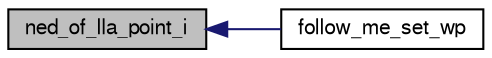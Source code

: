 digraph "ned_of_lla_point_i"
{
  edge [fontname="FreeSans",fontsize="10",labelfontname="FreeSans",labelfontsize="10"];
  node [fontname="FreeSans",fontsize="10",shape=record];
  rankdir="LR";
  Node1 [label="ned_of_lla_point_i",height=0.2,width=0.4,color="black", fillcolor="grey75", style="filled", fontcolor="black"];
  Node1 -> Node2 [dir="back",color="midnightblue",fontsize="10",style="solid",fontname="FreeSans"];
  Node2 [label="follow_me_set_wp",height=0.2,width=0.4,color="black", fillcolor="white", style="filled",URL="$ctrl_2follow__me_8h.html#a7e5c2903825aa9815752b1fd8105dc15",tooltip="run function "];
}
